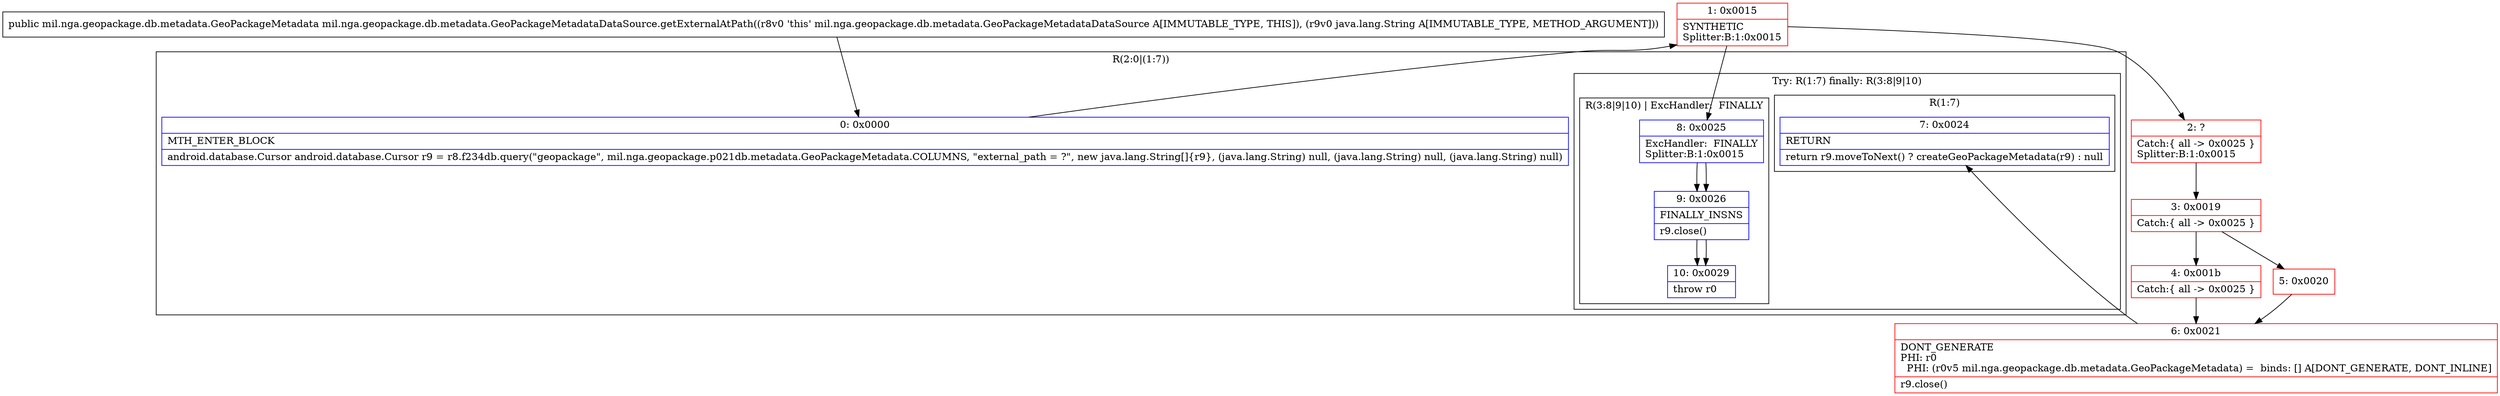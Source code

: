 digraph "CFG formil.nga.geopackage.db.metadata.GeoPackageMetadataDataSource.getExternalAtPath(Ljava\/lang\/String;)Lmil\/nga\/geopackage\/db\/metadata\/GeoPackageMetadata;" {
subgraph cluster_Region_400025272 {
label = "R(2:0|(1:7))";
node [shape=record,color=blue];
Node_0 [shape=record,label="{0\:\ 0x0000|MTH_ENTER_BLOCK\l|android.database.Cursor android.database.Cursor r9 = r8.f234db.query(\"geopackage\", mil.nga.geopackage.p021db.metadata.GeoPackageMetadata.COLUMNS, \"external_path = ?\", new java.lang.String[]\{r9\}, (java.lang.String) null, (java.lang.String) null, (java.lang.String) null)\l}"];
subgraph cluster_TryCatchRegion_754722837 {
label = "Try: R(1:7) finally: R(3:8|9|10)";
node [shape=record,color=blue];
subgraph cluster_Region_910730097 {
label = "R(1:7)";
node [shape=record,color=blue];
Node_7 [shape=record,label="{7\:\ 0x0024|RETURN\l|return r9.moveToNext() ? createGeoPackageMetadata(r9) : null\l}"];
}
subgraph cluster_Region_1379009509 {
label = "R(3:8|9|10) | ExcHandler:  FINALLY\l";
node [shape=record,color=blue];
Node_8 [shape=record,label="{8\:\ 0x0025|ExcHandler:  FINALLY\lSplitter:B:1:0x0015\l}"];
Node_9 [shape=record,label="{9\:\ 0x0026|FINALLY_INSNS\l|r9.close()\l}"];
Node_10 [shape=record,label="{10\:\ 0x0029|throw r0\l}"];
}
}
}
subgraph cluster_Region_1379009509 {
label = "R(3:8|9|10) | ExcHandler:  FINALLY\l";
node [shape=record,color=blue];
Node_8 [shape=record,label="{8\:\ 0x0025|ExcHandler:  FINALLY\lSplitter:B:1:0x0015\l}"];
Node_9 [shape=record,label="{9\:\ 0x0026|FINALLY_INSNS\l|r9.close()\l}"];
Node_10 [shape=record,label="{10\:\ 0x0029|throw r0\l}"];
}
Node_1 [shape=record,color=red,label="{1\:\ 0x0015|SYNTHETIC\lSplitter:B:1:0x0015\l}"];
Node_2 [shape=record,color=red,label="{2\:\ ?|Catch:\{ all \-\> 0x0025 \}\lSplitter:B:1:0x0015\l}"];
Node_3 [shape=record,color=red,label="{3\:\ 0x0019|Catch:\{ all \-\> 0x0025 \}\l}"];
Node_4 [shape=record,color=red,label="{4\:\ 0x001b|Catch:\{ all \-\> 0x0025 \}\l}"];
Node_5 [shape=record,color=red,label="{5\:\ 0x0020}"];
Node_6 [shape=record,color=red,label="{6\:\ 0x0021|DONT_GENERATE\lPHI: r0 \l  PHI: (r0v5 mil.nga.geopackage.db.metadata.GeoPackageMetadata) =  binds: [] A[DONT_GENERATE, DONT_INLINE]\l|r9.close()\l}"];
MethodNode[shape=record,label="{public mil.nga.geopackage.db.metadata.GeoPackageMetadata mil.nga.geopackage.db.metadata.GeoPackageMetadataDataSource.getExternalAtPath((r8v0 'this' mil.nga.geopackage.db.metadata.GeoPackageMetadataDataSource A[IMMUTABLE_TYPE, THIS]), (r9v0 java.lang.String A[IMMUTABLE_TYPE, METHOD_ARGUMENT])) }"];
MethodNode -> Node_0;
Node_0 -> Node_1;
Node_8 -> Node_9;
Node_9 -> Node_10;
Node_8 -> Node_9;
Node_9 -> Node_10;
Node_1 -> Node_2;
Node_1 -> Node_8;
Node_2 -> Node_3;
Node_3 -> Node_4;
Node_3 -> Node_5;
Node_4 -> Node_6;
Node_5 -> Node_6;
Node_6 -> Node_7;
}

